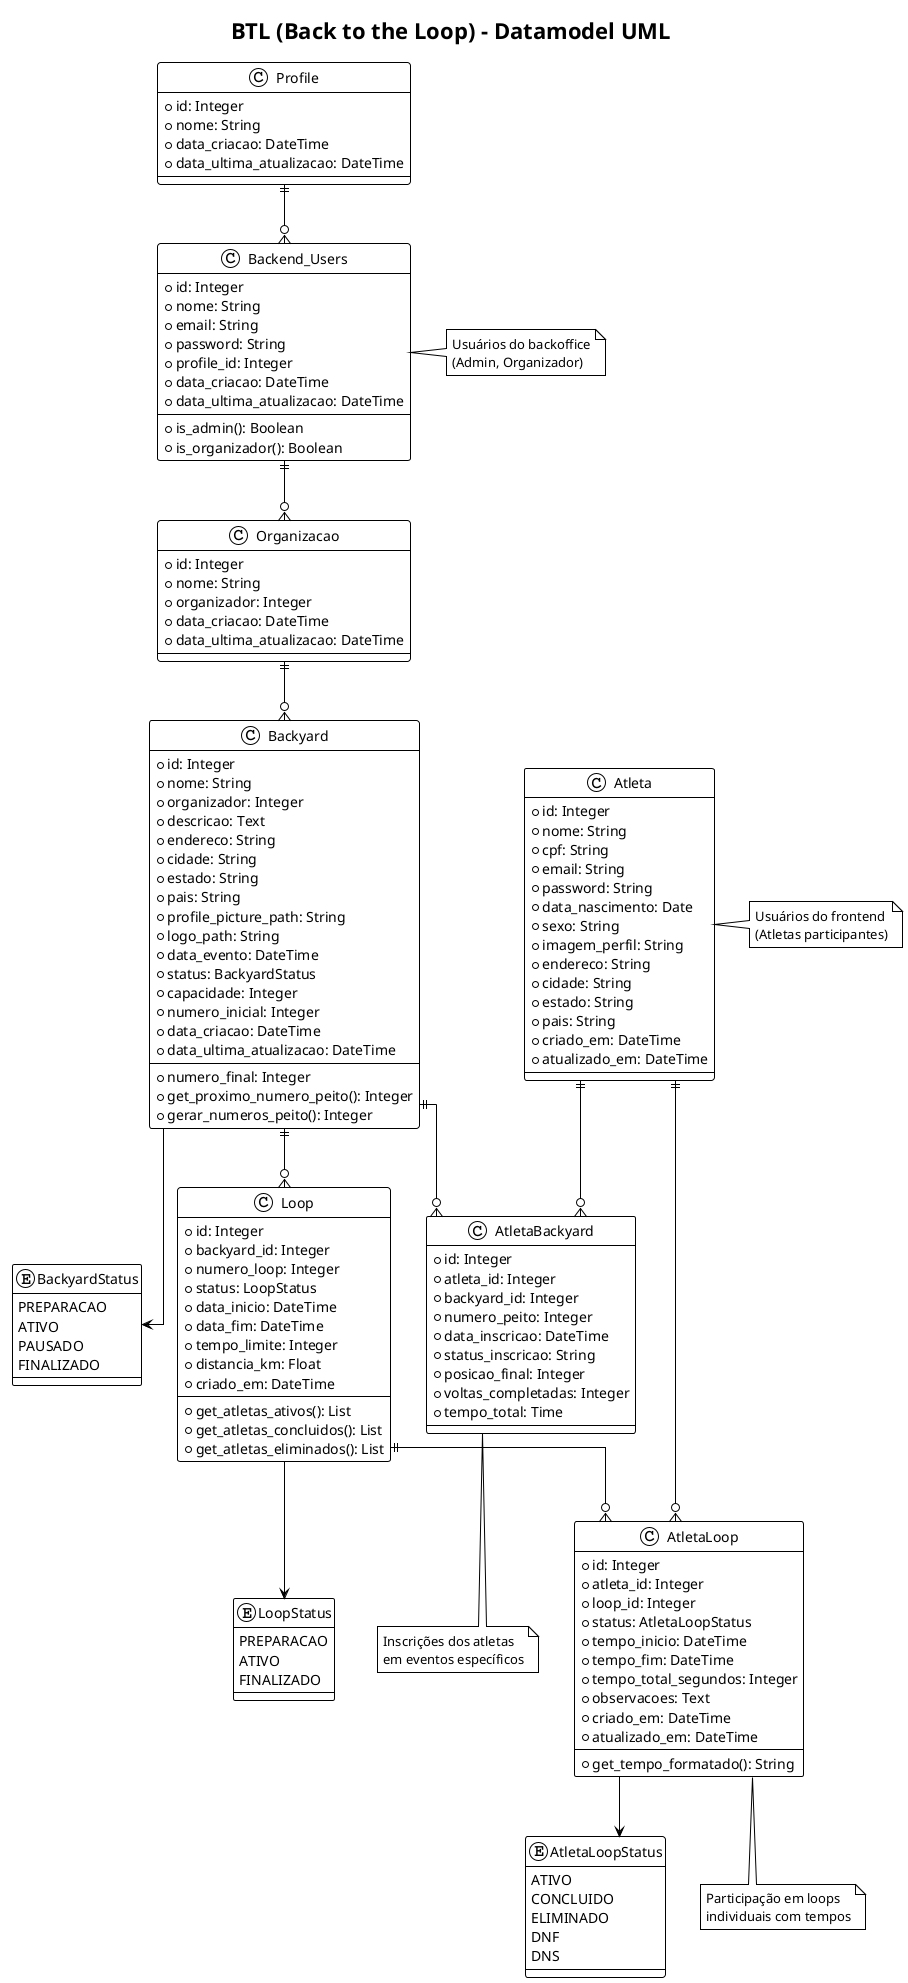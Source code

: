 @startuml BTL_Datamodel

!theme plain
skinparam linetype ortho

title BTL (Back to the Loop) - Datamodel UML

' ============================
' ENUMS
' ============================

enum BackyardStatus {
    PREPARACAO
    ATIVO
    PAUSADO
    FINALIZADO
}

enum LoopStatus {
    PREPARACAO
    ATIVO
    FINALIZADO
}

enum AtletaLoopStatus {
    ATIVO
    CONCLUIDO
    ELIMINADO
    DNF
    DNS
}

' ============================
' ENTIDADES PRINCIPAIS
' ============================

class Profile {
    +id: Integer
    +nome: String
    +data_criacao: DateTime
    +data_ultima_atualizacao: DateTime
}

class Backend_Users {
    +id: Integer
    +nome: String
    +email: String
    +password: String
    +profile_id: Integer
    +data_criacao: DateTime
    +data_ultima_atualizacao: DateTime
    +is_admin(): Boolean
    +is_organizador(): Boolean
}

class Organizacao {
    +id: Integer
    +nome: String
    +organizador: Integer
    +data_criacao: DateTime
    +data_ultima_atualizacao: DateTime
}

class Backyard {
    +id: Integer
    +nome: String
    +organizador: Integer
    +descricao: Text
    +endereco: String
    +cidade: String
    +estado: String
    +pais: String
    +profile_picture_path: String
    +logo_path: String
    +data_evento: DateTime
    +status: BackyardStatus
    +capacidade: Integer
    +numero_inicial: Integer
    +data_criacao: DateTime
    +data_ultima_atualizacao: DateTime
    --
    +numero_final: Integer
    +get_proximo_numero_peito(): Integer
    +gerar_numeros_peito(): Integer
}

class Atleta {
    +id: Integer
    +nome: String
    +cpf: String
    +email: String
    +password: String
    +data_nascimento: Date
    +sexo: String
    +imagem_perfil: String
    +endereco: String
    +cidade: String
    +estado: String
    +pais: String
    +criado_em: DateTime
    +atualizado_em: DateTime
}

class Loop {
    +id: Integer
    +backyard_id: Integer
    +numero_loop: Integer
    +status: LoopStatus
    +data_inicio: DateTime
    +data_fim: DateTime
    +tempo_limite: Integer
    +distancia_km: Float
    +criado_em: DateTime
    --
    +get_atletas_ativos(): List
    +get_atletas_concluidos(): List
    +get_atletas_eliminados(): List
}

class AtletaBackyard {
    +id: Integer
    +atleta_id: Integer
    +backyard_id: Integer
    +numero_peito: Integer
    +data_inscricao: DateTime
    +status_inscricao: String
    +posicao_final: Integer
    +voltas_completadas: Integer
    +tempo_total: Time
}

class AtletaLoop {
    +id: Integer
    +atleta_id: Integer
    +loop_id: Integer
    +status: AtletaLoopStatus
    +tempo_inicio: DateTime
    +tempo_fim: DateTime
    +tempo_total_segundos: Integer
    +observacoes: Text
    +criado_em: DateTime
    +atualizado_em: DateTime
    +get_tempo_formatado(): String
}

' ============================
' RELACIONAMENTOS
' ============================

Profile ||--o{ Backend_Users
Backend_Users ||--o{ Organizacao
Organizacao ||--o{ Backyard
Backyard ||--o{ Loop
Atleta ||--o{ AtletaBackyard
Backyard ||--o{ AtletaBackyard
Atleta ||--o{ AtletaLoop
Loop ||--o{ AtletaLoop

Backyard --> BackyardStatus
Loop --> LoopStatus
AtletaLoop --> AtletaLoopStatus

' ============================
' NOTAS
' ============================

note right of Backend_Users : Usuários do backoffice\n(Admin, Organizador)
note right of Atleta : Usuários do frontend\n(Atletas participantes)
note bottom of AtletaBackyard : Inscrições dos atletas\nem eventos específicos
note bottom of AtletaLoop : Participação em loops\nindividuais com tempos

@enduml